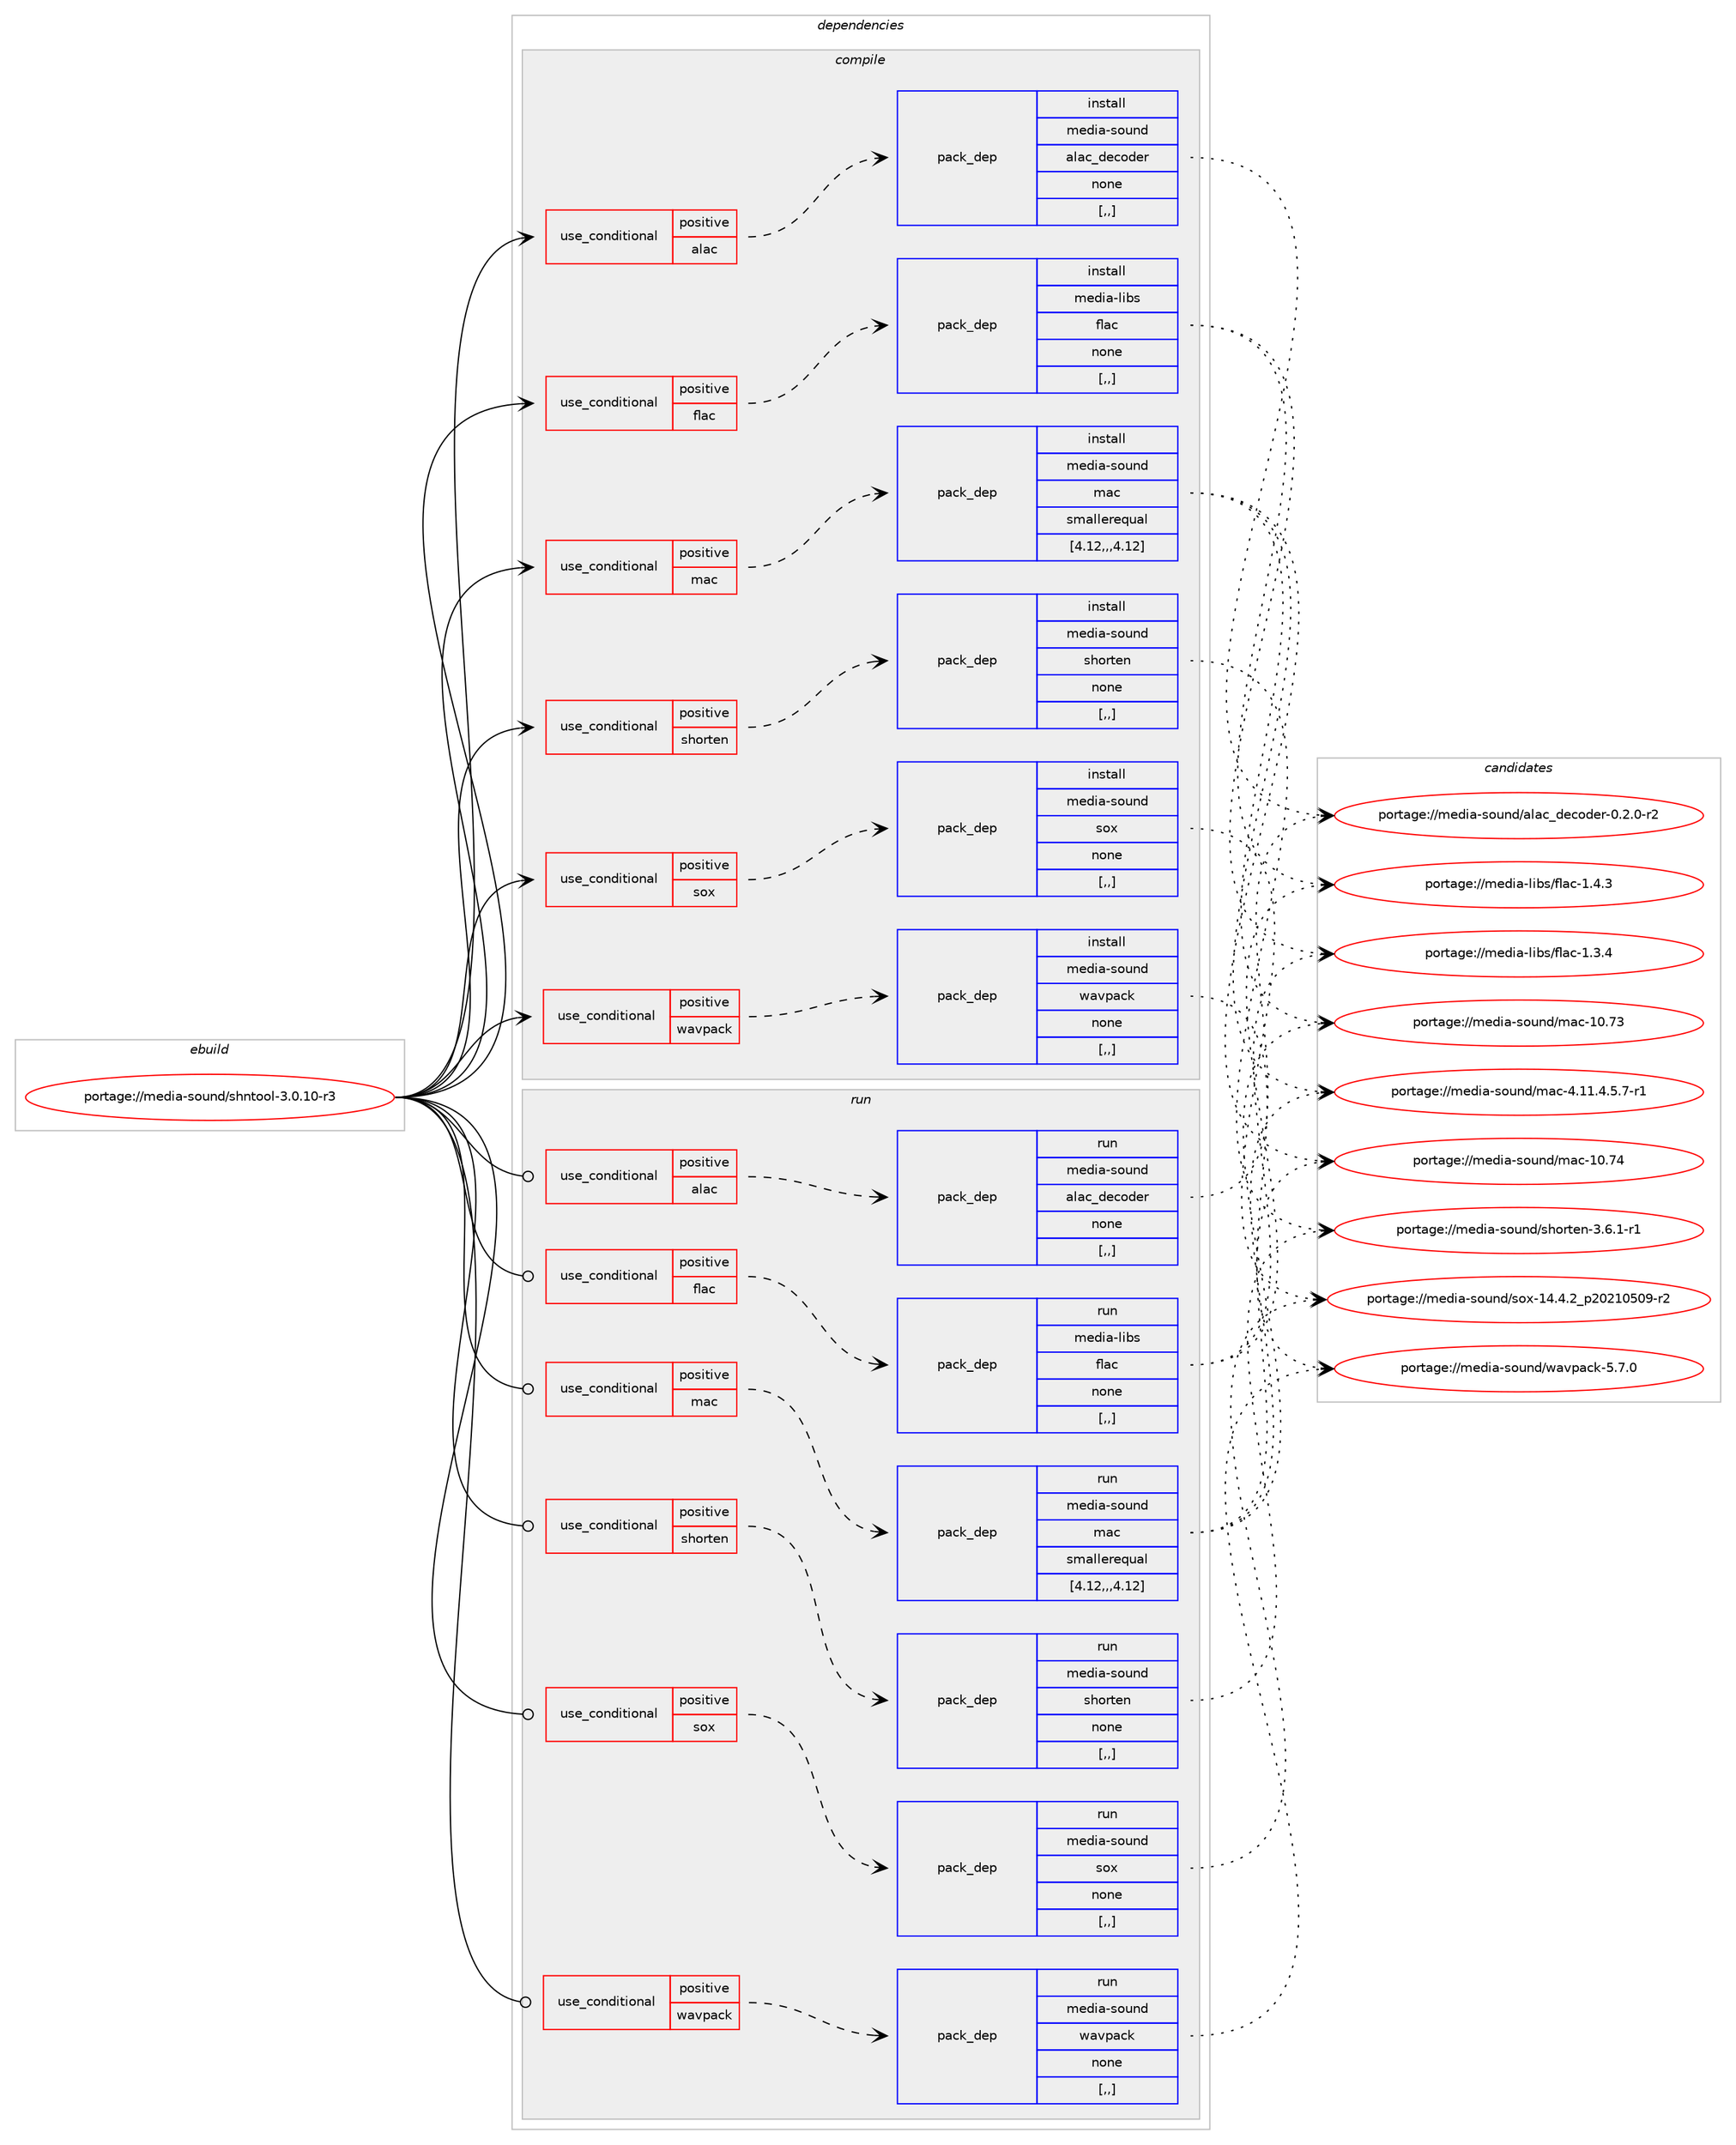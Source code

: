 digraph prolog {

# *************
# Graph options
# *************

newrank=true;
concentrate=true;
compound=true;
graph [rankdir=LR,fontname=Helvetica,fontsize=10,ranksep=1.5];#, ranksep=2.5, nodesep=0.2];
edge  [arrowhead=vee];
node  [fontname=Helvetica,fontsize=10];

# **********
# The ebuild
# **********

subgraph cluster_leftcol {
color=gray;
label=<<i>ebuild</i>>;
id [label="portage://media-sound/shntool-3.0.10-r3", color=red, width=4, href="../media-sound/shntool-3.0.10-r3.svg"];
}

# ****************
# The dependencies
# ****************

subgraph cluster_midcol {
color=gray;
label=<<i>dependencies</i>>;
subgraph cluster_compile {
fillcolor="#eeeeee";
style=filled;
label=<<i>compile</i>>;
subgraph cond81302 {
dependency320576 [label=<<TABLE BORDER="0" CELLBORDER="1" CELLSPACING="0" CELLPADDING="4"><TR><TD ROWSPAN="3" CELLPADDING="10">use_conditional</TD></TR><TR><TD>positive</TD></TR><TR><TD>alac</TD></TR></TABLE>>, shape=none, color=red];
subgraph pack236807 {
dependency320577 [label=<<TABLE BORDER="0" CELLBORDER="1" CELLSPACING="0" CELLPADDING="4" WIDTH="220"><TR><TD ROWSPAN="6" CELLPADDING="30">pack_dep</TD></TR><TR><TD WIDTH="110">install</TD></TR><TR><TD>media-sound</TD></TR><TR><TD>alac_decoder</TD></TR><TR><TD>none</TD></TR><TR><TD>[,,]</TD></TR></TABLE>>, shape=none, color=blue];
}
dependency320576:e -> dependency320577:w [weight=20,style="dashed",arrowhead="vee"];
}
id:e -> dependency320576:w [weight=20,style="solid",arrowhead="vee"];
subgraph cond81303 {
dependency320578 [label=<<TABLE BORDER="0" CELLBORDER="1" CELLSPACING="0" CELLPADDING="4"><TR><TD ROWSPAN="3" CELLPADDING="10">use_conditional</TD></TR><TR><TD>positive</TD></TR><TR><TD>flac</TD></TR></TABLE>>, shape=none, color=red];
subgraph pack236808 {
dependency320579 [label=<<TABLE BORDER="0" CELLBORDER="1" CELLSPACING="0" CELLPADDING="4" WIDTH="220"><TR><TD ROWSPAN="6" CELLPADDING="30">pack_dep</TD></TR><TR><TD WIDTH="110">install</TD></TR><TR><TD>media-libs</TD></TR><TR><TD>flac</TD></TR><TR><TD>none</TD></TR><TR><TD>[,,]</TD></TR></TABLE>>, shape=none, color=blue];
}
dependency320578:e -> dependency320579:w [weight=20,style="dashed",arrowhead="vee"];
}
id:e -> dependency320578:w [weight=20,style="solid",arrowhead="vee"];
subgraph cond81304 {
dependency320580 [label=<<TABLE BORDER="0" CELLBORDER="1" CELLSPACING="0" CELLPADDING="4"><TR><TD ROWSPAN="3" CELLPADDING="10">use_conditional</TD></TR><TR><TD>positive</TD></TR><TR><TD>mac</TD></TR></TABLE>>, shape=none, color=red];
subgraph pack236809 {
dependency320581 [label=<<TABLE BORDER="0" CELLBORDER="1" CELLSPACING="0" CELLPADDING="4" WIDTH="220"><TR><TD ROWSPAN="6" CELLPADDING="30">pack_dep</TD></TR><TR><TD WIDTH="110">install</TD></TR><TR><TD>media-sound</TD></TR><TR><TD>mac</TD></TR><TR><TD>smallerequal</TD></TR><TR><TD>[4.12,,,4.12]</TD></TR></TABLE>>, shape=none, color=blue];
}
dependency320580:e -> dependency320581:w [weight=20,style="dashed",arrowhead="vee"];
}
id:e -> dependency320580:w [weight=20,style="solid",arrowhead="vee"];
subgraph cond81305 {
dependency320582 [label=<<TABLE BORDER="0" CELLBORDER="1" CELLSPACING="0" CELLPADDING="4"><TR><TD ROWSPAN="3" CELLPADDING="10">use_conditional</TD></TR><TR><TD>positive</TD></TR><TR><TD>shorten</TD></TR></TABLE>>, shape=none, color=red];
subgraph pack236810 {
dependency320583 [label=<<TABLE BORDER="0" CELLBORDER="1" CELLSPACING="0" CELLPADDING="4" WIDTH="220"><TR><TD ROWSPAN="6" CELLPADDING="30">pack_dep</TD></TR><TR><TD WIDTH="110">install</TD></TR><TR><TD>media-sound</TD></TR><TR><TD>shorten</TD></TR><TR><TD>none</TD></TR><TR><TD>[,,]</TD></TR></TABLE>>, shape=none, color=blue];
}
dependency320582:e -> dependency320583:w [weight=20,style="dashed",arrowhead="vee"];
}
id:e -> dependency320582:w [weight=20,style="solid",arrowhead="vee"];
subgraph cond81306 {
dependency320584 [label=<<TABLE BORDER="0" CELLBORDER="1" CELLSPACING="0" CELLPADDING="4"><TR><TD ROWSPAN="3" CELLPADDING="10">use_conditional</TD></TR><TR><TD>positive</TD></TR><TR><TD>sox</TD></TR></TABLE>>, shape=none, color=red];
subgraph pack236811 {
dependency320585 [label=<<TABLE BORDER="0" CELLBORDER="1" CELLSPACING="0" CELLPADDING="4" WIDTH="220"><TR><TD ROWSPAN="6" CELLPADDING="30">pack_dep</TD></TR><TR><TD WIDTH="110">install</TD></TR><TR><TD>media-sound</TD></TR><TR><TD>sox</TD></TR><TR><TD>none</TD></TR><TR><TD>[,,]</TD></TR></TABLE>>, shape=none, color=blue];
}
dependency320584:e -> dependency320585:w [weight=20,style="dashed",arrowhead="vee"];
}
id:e -> dependency320584:w [weight=20,style="solid",arrowhead="vee"];
subgraph cond81307 {
dependency320586 [label=<<TABLE BORDER="0" CELLBORDER="1" CELLSPACING="0" CELLPADDING="4"><TR><TD ROWSPAN="3" CELLPADDING="10">use_conditional</TD></TR><TR><TD>positive</TD></TR><TR><TD>wavpack</TD></TR></TABLE>>, shape=none, color=red];
subgraph pack236812 {
dependency320587 [label=<<TABLE BORDER="0" CELLBORDER="1" CELLSPACING="0" CELLPADDING="4" WIDTH="220"><TR><TD ROWSPAN="6" CELLPADDING="30">pack_dep</TD></TR><TR><TD WIDTH="110">install</TD></TR><TR><TD>media-sound</TD></TR><TR><TD>wavpack</TD></TR><TR><TD>none</TD></TR><TR><TD>[,,]</TD></TR></TABLE>>, shape=none, color=blue];
}
dependency320586:e -> dependency320587:w [weight=20,style="dashed",arrowhead="vee"];
}
id:e -> dependency320586:w [weight=20,style="solid",arrowhead="vee"];
}
subgraph cluster_compileandrun {
fillcolor="#eeeeee";
style=filled;
label=<<i>compile and run</i>>;
}
subgraph cluster_run {
fillcolor="#eeeeee";
style=filled;
label=<<i>run</i>>;
subgraph cond81308 {
dependency320588 [label=<<TABLE BORDER="0" CELLBORDER="1" CELLSPACING="0" CELLPADDING="4"><TR><TD ROWSPAN="3" CELLPADDING="10">use_conditional</TD></TR><TR><TD>positive</TD></TR><TR><TD>alac</TD></TR></TABLE>>, shape=none, color=red];
subgraph pack236813 {
dependency320589 [label=<<TABLE BORDER="0" CELLBORDER="1" CELLSPACING="0" CELLPADDING="4" WIDTH="220"><TR><TD ROWSPAN="6" CELLPADDING="30">pack_dep</TD></TR><TR><TD WIDTH="110">run</TD></TR><TR><TD>media-sound</TD></TR><TR><TD>alac_decoder</TD></TR><TR><TD>none</TD></TR><TR><TD>[,,]</TD></TR></TABLE>>, shape=none, color=blue];
}
dependency320588:e -> dependency320589:w [weight=20,style="dashed",arrowhead="vee"];
}
id:e -> dependency320588:w [weight=20,style="solid",arrowhead="odot"];
subgraph cond81309 {
dependency320590 [label=<<TABLE BORDER="0" CELLBORDER="1" CELLSPACING="0" CELLPADDING="4"><TR><TD ROWSPAN="3" CELLPADDING="10">use_conditional</TD></TR><TR><TD>positive</TD></TR><TR><TD>flac</TD></TR></TABLE>>, shape=none, color=red];
subgraph pack236814 {
dependency320591 [label=<<TABLE BORDER="0" CELLBORDER="1" CELLSPACING="0" CELLPADDING="4" WIDTH="220"><TR><TD ROWSPAN="6" CELLPADDING="30">pack_dep</TD></TR><TR><TD WIDTH="110">run</TD></TR><TR><TD>media-libs</TD></TR><TR><TD>flac</TD></TR><TR><TD>none</TD></TR><TR><TD>[,,]</TD></TR></TABLE>>, shape=none, color=blue];
}
dependency320590:e -> dependency320591:w [weight=20,style="dashed",arrowhead="vee"];
}
id:e -> dependency320590:w [weight=20,style="solid",arrowhead="odot"];
subgraph cond81310 {
dependency320592 [label=<<TABLE BORDER="0" CELLBORDER="1" CELLSPACING="0" CELLPADDING="4"><TR><TD ROWSPAN="3" CELLPADDING="10">use_conditional</TD></TR><TR><TD>positive</TD></TR><TR><TD>mac</TD></TR></TABLE>>, shape=none, color=red];
subgraph pack236815 {
dependency320593 [label=<<TABLE BORDER="0" CELLBORDER="1" CELLSPACING="0" CELLPADDING="4" WIDTH="220"><TR><TD ROWSPAN="6" CELLPADDING="30">pack_dep</TD></TR><TR><TD WIDTH="110">run</TD></TR><TR><TD>media-sound</TD></TR><TR><TD>mac</TD></TR><TR><TD>smallerequal</TD></TR><TR><TD>[4.12,,,4.12]</TD></TR></TABLE>>, shape=none, color=blue];
}
dependency320592:e -> dependency320593:w [weight=20,style="dashed",arrowhead="vee"];
}
id:e -> dependency320592:w [weight=20,style="solid",arrowhead="odot"];
subgraph cond81311 {
dependency320594 [label=<<TABLE BORDER="0" CELLBORDER="1" CELLSPACING="0" CELLPADDING="4"><TR><TD ROWSPAN="3" CELLPADDING="10">use_conditional</TD></TR><TR><TD>positive</TD></TR><TR><TD>shorten</TD></TR></TABLE>>, shape=none, color=red];
subgraph pack236816 {
dependency320595 [label=<<TABLE BORDER="0" CELLBORDER="1" CELLSPACING="0" CELLPADDING="4" WIDTH="220"><TR><TD ROWSPAN="6" CELLPADDING="30">pack_dep</TD></TR><TR><TD WIDTH="110">run</TD></TR><TR><TD>media-sound</TD></TR><TR><TD>shorten</TD></TR><TR><TD>none</TD></TR><TR><TD>[,,]</TD></TR></TABLE>>, shape=none, color=blue];
}
dependency320594:e -> dependency320595:w [weight=20,style="dashed",arrowhead="vee"];
}
id:e -> dependency320594:w [weight=20,style="solid",arrowhead="odot"];
subgraph cond81312 {
dependency320596 [label=<<TABLE BORDER="0" CELLBORDER="1" CELLSPACING="0" CELLPADDING="4"><TR><TD ROWSPAN="3" CELLPADDING="10">use_conditional</TD></TR><TR><TD>positive</TD></TR><TR><TD>sox</TD></TR></TABLE>>, shape=none, color=red];
subgraph pack236817 {
dependency320597 [label=<<TABLE BORDER="0" CELLBORDER="1" CELLSPACING="0" CELLPADDING="4" WIDTH="220"><TR><TD ROWSPAN="6" CELLPADDING="30">pack_dep</TD></TR><TR><TD WIDTH="110">run</TD></TR><TR><TD>media-sound</TD></TR><TR><TD>sox</TD></TR><TR><TD>none</TD></TR><TR><TD>[,,]</TD></TR></TABLE>>, shape=none, color=blue];
}
dependency320596:e -> dependency320597:w [weight=20,style="dashed",arrowhead="vee"];
}
id:e -> dependency320596:w [weight=20,style="solid",arrowhead="odot"];
subgraph cond81313 {
dependency320598 [label=<<TABLE BORDER="0" CELLBORDER="1" CELLSPACING="0" CELLPADDING="4"><TR><TD ROWSPAN="3" CELLPADDING="10">use_conditional</TD></TR><TR><TD>positive</TD></TR><TR><TD>wavpack</TD></TR></TABLE>>, shape=none, color=red];
subgraph pack236818 {
dependency320599 [label=<<TABLE BORDER="0" CELLBORDER="1" CELLSPACING="0" CELLPADDING="4" WIDTH="220"><TR><TD ROWSPAN="6" CELLPADDING="30">pack_dep</TD></TR><TR><TD WIDTH="110">run</TD></TR><TR><TD>media-sound</TD></TR><TR><TD>wavpack</TD></TR><TR><TD>none</TD></TR><TR><TD>[,,]</TD></TR></TABLE>>, shape=none, color=blue];
}
dependency320598:e -> dependency320599:w [weight=20,style="dashed",arrowhead="vee"];
}
id:e -> dependency320598:w [weight=20,style="solid",arrowhead="odot"];
}
}

# **************
# The candidates
# **************

subgraph cluster_choices {
rank=same;
color=gray;
label=<<i>candidates</i>>;

subgraph choice236807 {
color=black;
nodesep=1;
choice10910110010597451151111171101004797108979995100101991111001011144548465046484511450 [label="portage://media-sound/alac_decoder-0.2.0-r2", color=red, width=4,href="../media-sound/alac_decoder-0.2.0-r2.svg"];
dependency320577:e -> choice10910110010597451151111171101004797108979995100101991111001011144548465046484511450:w [style=dotted,weight="100"];
}
subgraph choice236808 {
color=black;
nodesep=1;
choice109101100105974510810598115471021089799454946524651 [label="portage://media-libs/flac-1.4.3", color=red, width=4,href="../media-libs/flac-1.4.3.svg"];
choice109101100105974510810598115471021089799454946514652 [label="portage://media-libs/flac-1.3.4", color=red, width=4,href="../media-libs/flac-1.3.4.svg"];
dependency320579:e -> choice109101100105974510810598115471021089799454946524651:w [style=dotted,weight="100"];
dependency320579:e -> choice109101100105974510810598115471021089799454946514652:w [style=dotted,weight="100"];
}
subgraph choice236809 {
color=black;
nodesep=1;
choice1091011001059745115111117110100471099799454948465552 [label="portage://media-sound/mac-10.74", color=red, width=4,href="../media-sound/mac-10.74.svg"];
choice1091011001059745115111117110100471099799454948465551 [label="portage://media-sound/mac-10.73", color=red, width=4,href="../media-sound/mac-10.73.svg"];
choice109101100105974511511111711010047109979945524649494652465346554511449 [label="portage://media-sound/mac-4.11.4.5.7-r1", color=red, width=4,href="../media-sound/mac-4.11.4.5.7-r1.svg"];
dependency320581:e -> choice1091011001059745115111117110100471099799454948465552:w [style=dotted,weight="100"];
dependency320581:e -> choice1091011001059745115111117110100471099799454948465551:w [style=dotted,weight="100"];
dependency320581:e -> choice109101100105974511511111711010047109979945524649494652465346554511449:w [style=dotted,weight="100"];
}
subgraph choice236810 {
color=black;
nodesep=1;
choice1091011001059745115111117110100471151041111141161011104551465446494511449 [label="portage://media-sound/shorten-3.6.1-r1", color=red, width=4,href="../media-sound/shorten-3.6.1-r1.svg"];
dependency320583:e -> choice1091011001059745115111117110100471151041111141161011104551465446494511449:w [style=dotted,weight="100"];
}
subgraph choice236811 {
color=black;
nodesep=1;
choice109101100105974511511111711010047115111120454952465246509511250485049485348574511450 [label="portage://media-sound/sox-14.4.2_p20210509-r2", color=red, width=4,href="../media-sound/sox-14.4.2_p20210509-r2.svg"];
dependency320585:e -> choice109101100105974511511111711010047115111120454952465246509511250485049485348574511450:w [style=dotted,weight="100"];
}
subgraph choice236812 {
color=black;
nodesep=1;
choice109101100105974511511111711010047119971181129799107455346554648 [label="portage://media-sound/wavpack-5.7.0", color=red, width=4,href="../media-sound/wavpack-5.7.0.svg"];
dependency320587:e -> choice109101100105974511511111711010047119971181129799107455346554648:w [style=dotted,weight="100"];
}
subgraph choice236813 {
color=black;
nodesep=1;
choice10910110010597451151111171101004797108979995100101991111001011144548465046484511450 [label="portage://media-sound/alac_decoder-0.2.0-r2", color=red, width=4,href="../media-sound/alac_decoder-0.2.0-r2.svg"];
dependency320589:e -> choice10910110010597451151111171101004797108979995100101991111001011144548465046484511450:w [style=dotted,weight="100"];
}
subgraph choice236814 {
color=black;
nodesep=1;
choice109101100105974510810598115471021089799454946524651 [label="portage://media-libs/flac-1.4.3", color=red, width=4,href="../media-libs/flac-1.4.3.svg"];
choice109101100105974510810598115471021089799454946514652 [label="portage://media-libs/flac-1.3.4", color=red, width=4,href="../media-libs/flac-1.3.4.svg"];
dependency320591:e -> choice109101100105974510810598115471021089799454946524651:w [style=dotted,weight="100"];
dependency320591:e -> choice109101100105974510810598115471021089799454946514652:w [style=dotted,weight="100"];
}
subgraph choice236815 {
color=black;
nodesep=1;
choice1091011001059745115111117110100471099799454948465552 [label="portage://media-sound/mac-10.74", color=red, width=4,href="../media-sound/mac-10.74.svg"];
choice1091011001059745115111117110100471099799454948465551 [label="portage://media-sound/mac-10.73", color=red, width=4,href="../media-sound/mac-10.73.svg"];
choice109101100105974511511111711010047109979945524649494652465346554511449 [label="portage://media-sound/mac-4.11.4.5.7-r1", color=red, width=4,href="../media-sound/mac-4.11.4.5.7-r1.svg"];
dependency320593:e -> choice1091011001059745115111117110100471099799454948465552:w [style=dotted,weight="100"];
dependency320593:e -> choice1091011001059745115111117110100471099799454948465551:w [style=dotted,weight="100"];
dependency320593:e -> choice109101100105974511511111711010047109979945524649494652465346554511449:w [style=dotted,weight="100"];
}
subgraph choice236816 {
color=black;
nodesep=1;
choice1091011001059745115111117110100471151041111141161011104551465446494511449 [label="portage://media-sound/shorten-3.6.1-r1", color=red, width=4,href="../media-sound/shorten-3.6.1-r1.svg"];
dependency320595:e -> choice1091011001059745115111117110100471151041111141161011104551465446494511449:w [style=dotted,weight="100"];
}
subgraph choice236817 {
color=black;
nodesep=1;
choice109101100105974511511111711010047115111120454952465246509511250485049485348574511450 [label="portage://media-sound/sox-14.4.2_p20210509-r2", color=red, width=4,href="../media-sound/sox-14.4.2_p20210509-r2.svg"];
dependency320597:e -> choice109101100105974511511111711010047115111120454952465246509511250485049485348574511450:w [style=dotted,weight="100"];
}
subgraph choice236818 {
color=black;
nodesep=1;
choice109101100105974511511111711010047119971181129799107455346554648 [label="portage://media-sound/wavpack-5.7.0", color=red, width=4,href="../media-sound/wavpack-5.7.0.svg"];
dependency320599:e -> choice109101100105974511511111711010047119971181129799107455346554648:w [style=dotted,weight="100"];
}
}

}
